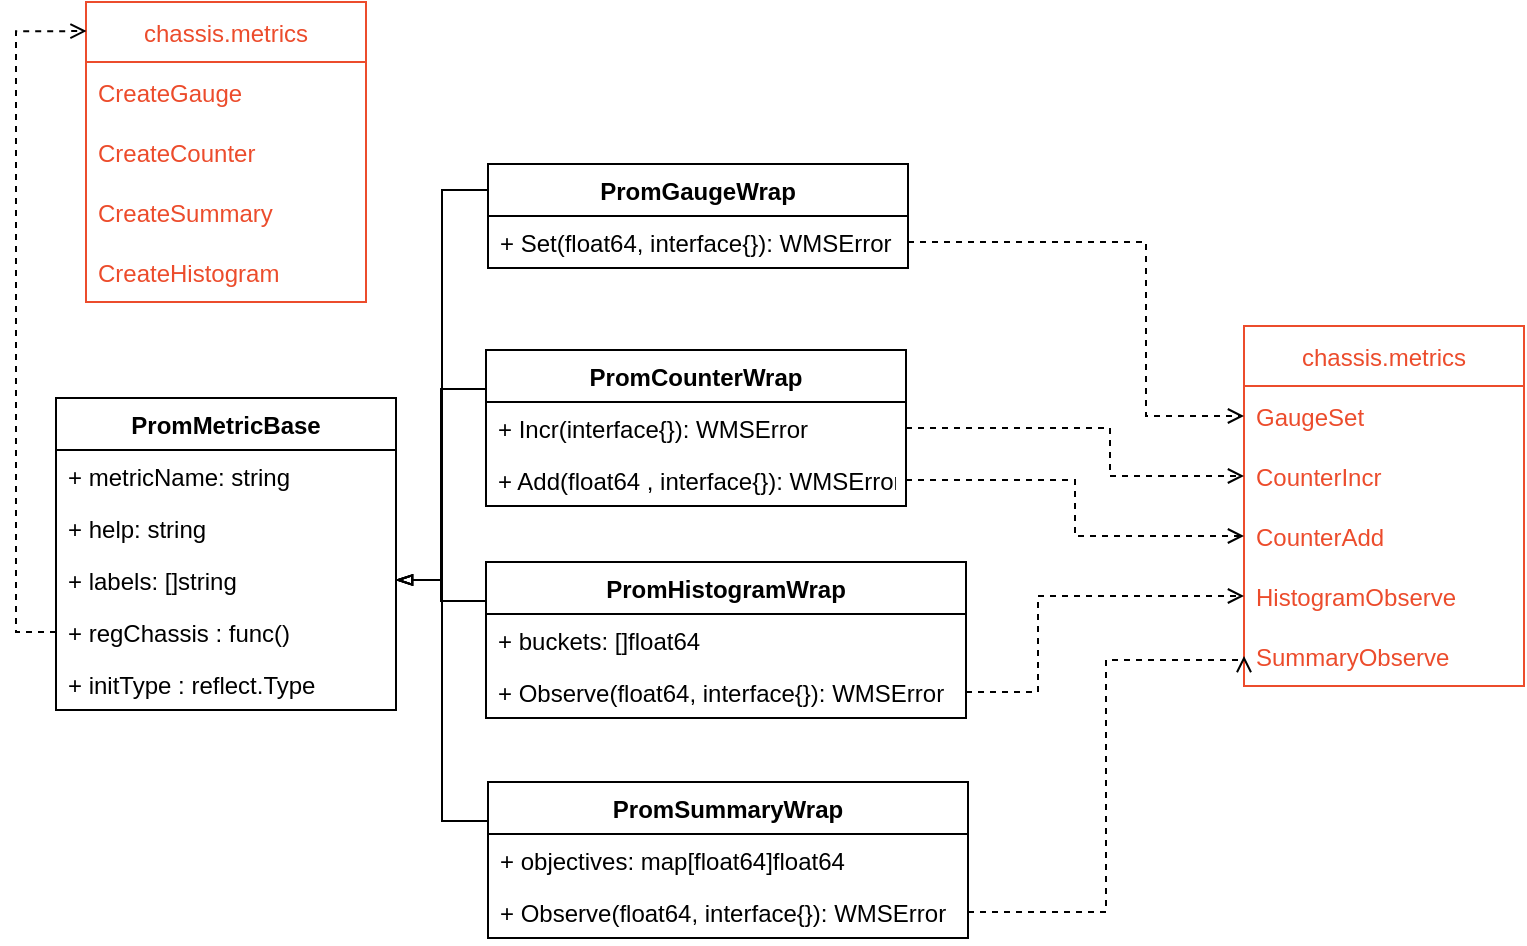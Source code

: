 <mxfile version="18.1.2" type="github">
  <diagram id="aCxIF_p1jTUdYNYcjFT6" name="Page-1">
    <mxGraphModel dx="1426" dy="794" grid="0" gridSize="10" guides="1" tooltips="1" connect="1" arrows="1" fold="1" page="1" pageScale="1" pageWidth="1169" pageHeight="827" math="0" shadow="0">
      <root>
        <mxCell id="0" />
        <mxCell id="1" parent="0" />
        <mxCell id="dJkj9ELoj1MnBdwX1dgS-9" value="PromMetricBase" style="swimlane;fontStyle=1;childLayout=stackLayout;horizontal=1;startSize=26;fillColor=none;horizontalStack=0;resizeParent=1;resizeParentMax=0;resizeLast=0;collapsible=1;marginBottom=0;strokeColor=default;" parent="1" vertex="1">
          <mxGeometry x="107" y="437" width="170" height="156" as="geometry" />
        </mxCell>
        <mxCell id="dJkj9ELoj1MnBdwX1dgS-10" value="+ metricName: string" style="text;strokeColor=none;fillColor=none;align=left;verticalAlign=top;spacingLeft=4;spacingRight=4;overflow=hidden;rotatable=0;points=[[0,0.5],[1,0.5]];portConstraint=eastwest;" parent="dJkj9ELoj1MnBdwX1dgS-9" vertex="1">
          <mxGeometry y="26" width="170" height="26" as="geometry" />
        </mxCell>
        <mxCell id="dJkj9ELoj1MnBdwX1dgS-11" value="+ help: string" style="text;strokeColor=none;fillColor=none;align=left;verticalAlign=top;spacingLeft=4;spacingRight=4;overflow=hidden;rotatable=0;points=[[0,0.5],[1,0.5]];portConstraint=eastwest;" parent="dJkj9ELoj1MnBdwX1dgS-9" vertex="1">
          <mxGeometry y="52" width="170" height="26" as="geometry" />
        </mxCell>
        <mxCell id="dJkj9ELoj1MnBdwX1dgS-12" value="+ labels: []string" style="text;strokeColor=none;fillColor=none;align=left;verticalAlign=top;spacingLeft=4;spacingRight=4;overflow=hidden;rotatable=0;points=[[0,0.5],[1,0.5]];portConstraint=eastwest;" parent="dJkj9ELoj1MnBdwX1dgS-9" vertex="1">
          <mxGeometry y="78" width="170" height="26" as="geometry" />
        </mxCell>
        <mxCell id="dJkj9ELoj1MnBdwX1dgS-13" value="+ regChassis : func()" style="text;strokeColor=none;fillColor=none;align=left;verticalAlign=top;spacingLeft=4;spacingRight=4;overflow=hidden;rotatable=0;points=[[0,0.5],[1,0.5]];portConstraint=eastwest;" parent="dJkj9ELoj1MnBdwX1dgS-9" vertex="1">
          <mxGeometry y="104" width="170" height="26" as="geometry" />
        </mxCell>
        <mxCell id="3jLxn3Cm7wwTds0YFtVA-1" value="+ initType : reflect.Type" style="text;strokeColor=none;fillColor=none;align=left;verticalAlign=top;spacingLeft=4;spacingRight=4;overflow=hidden;rotatable=0;points=[[0,0.5],[1,0.5]];portConstraint=eastwest;" parent="dJkj9ELoj1MnBdwX1dgS-9" vertex="1">
          <mxGeometry y="130" width="170" height="26" as="geometry" />
        </mxCell>
        <mxCell id="3jLxn3Cm7wwTds0YFtVA-7" style="edgeStyle=orthogonalEdgeStyle;rounded=0;orthogonalLoop=1;jettySize=auto;html=1;exitX=0;exitY=0.25;exitDx=0;exitDy=0;entryX=1;entryY=0.5;entryDx=0;entryDy=0;endArrow=blockThin;endFill=0;" parent="1" source="dJkj9ELoj1MnBdwX1dgS-14" target="dJkj9ELoj1MnBdwX1dgS-12" edge="1">
          <mxGeometry relative="1" as="geometry" />
        </mxCell>
        <mxCell id="dJkj9ELoj1MnBdwX1dgS-14" value="PromGaugeWrap" style="swimlane;fontStyle=1;align=center;verticalAlign=top;childLayout=stackLayout;horizontal=1;startSize=26;horizontalStack=0;resizeParent=1;resizeParentMax=0;resizeLast=0;collapsible=1;marginBottom=0;strokeColor=default;" parent="1" vertex="1">
          <mxGeometry x="323" y="320" width="210" height="52" as="geometry" />
        </mxCell>
        <mxCell id="dJkj9ELoj1MnBdwX1dgS-17" value="+ Set(float64, interface{}): WMSError" style="text;strokeColor=none;fillColor=none;align=left;verticalAlign=top;spacingLeft=4;spacingRight=4;overflow=hidden;rotatable=0;points=[[0,0.5],[1,0.5]];portConstraint=eastwest;" parent="dJkj9ELoj1MnBdwX1dgS-14" vertex="1">
          <mxGeometry y="26" width="210" height="26" as="geometry" />
        </mxCell>
        <mxCell id="3jLxn3Cm7wwTds0YFtVA-8" style="edgeStyle=orthogonalEdgeStyle;rounded=0;orthogonalLoop=1;jettySize=auto;html=1;exitX=0;exitY=0.25;exitDx=0;exitDy=0;entryX=1;entryY=0.5;entryDx=0;entryDy=0;endArrow=blockThin;endFill=0;" parent="1" source="dJkj9ELoj1MnBdwX1dgS-18" target="dJkj9ELoj1MnBdwX1dgS-12" edge="1">
          <mxGeometry relative="1" as="geometry" />
        </mxCell>
        <mxCell id="dJkj9ELoj1MnBdwX1dgS-18" value="PromCounterWrap" style="swimlane;fontStyle=1;align=center;verticalAlign=top;childLayout=stackLayout;horizontal=1;startSize=26;horizontalStack=0;resizeParent=1;resizeParentMax=0;resizeLast=0;collapsible=1;marginBottom=0;strokeColor=default;" parent="1" vertex="1">
          <mxGeometry x="322" y="413" width="210" height="78" as="geometry" />
        </mxCell>
        <mxCell id="dJkj9ELoj1MnBdwX1dgS-20" value="+ Incr(interface{}): WMSError" style="text;strokeColor=none;fillColor=none;align=left;verticalAlign=top;spacingLeft=4;spacingRight=4;overflow=hidden;rotatable=0;points=[[0,0.5],[1,0.5]];portConstraint=eastwest;" parent="dJkj9ELoj1MnBdwX1dgS-18" vertex="1">
          <mxGeometry y="26" width="210" height="26" as="geometry" />
        </mxCell>
        <mxCell id="dJkj9ELoj1MnBdwX1dgS-21" value="+ Add(float64 , interface{}): WMSError" style="text;strokeColor=none;fillColor=none;align=left;verticalAlign=top;spacingLeft=4;spacingRight=4;overflow=hidden;rotatable=0;points=[[0,0.5],[1,0.5]];portConstraint=eastwest;" parent="dJkj9ELoj1MnBdwX1dgS-18" vertex="1">
          <mxGeometry y="52" width="210" height="26" as="geometry" />
        </mxCell>
        <mxCell id="3jLxn3Cm7wwTds0YFtVA-10" style="edgeStyle=orthogonalEdgeStyle;rounded=0;orthogonalLoop=1;jettySize=auto;html=1;exitX=0;exitY=0.25;exitDx=0;exitDy=0;entryX=1;entryY=0.5;entryDx=0;entryDy=0;endArrow=blockThin;endFill=0;" parent="1" source="dJkj9ELoj1MnBdwX1dgS-22" target="dJkj9ELoj1MnBdwX1dgS-12" edge="1">
          <mxGeometry relative="1" as="geometry" />
        </mxCell>
        <mxCell id="dJkj9ELoj1MnBdwX1dgS-22" value="PromSummaryWrap" style="swimlane;fontStyle=1;align=center;verticalAlign=top;childLayout=stackLayout;horizontal=1;startSize=26;horizontalStack=0;resizeParent=1;resizeParentMax=0;resizeLast=0;collapsible=1;marginBottom=0;strokeColor=default;" parent="1" vertex="1">
          <mxGeometry x="323" y="629" width="240" height="78" as="geometry" />
        </mxCell>
        <mxCell id="dJkj9ELoj1MnBdwX1dgS-25" value="+ objectives: map[float64]float64" style="text;strokeColor=none;fillColor=none;align=left;verticalAlign=top;spacingLeft=4;spacingRight=4;overflow=hidden;rotatable=0;points=[[0,0.5],[1,0.5]];portConstraint=eastwest;" parent="dJkj9ELoj1MnBdwX1dgS-22" vertex="1">
          <mxGeometry y="26" width="240" height="26" as="geometry" />
        </mxCell>
        <mxCell id="dJkj9ELoj1MnBdwX1dgS-24" value="+ Observe(float64, interface{}): WMSError" style="text;strokeColor=none;fillColor=none;align=left;verticalAlign=top;spacingLeft=4;spacingRight=4;overflow=hidden;rotatable=0;points=[[0,0.5],[1,0.5]];portConstraint=eastwest;" parent="dJkj9ELoj1MnBdwX1dgS-22" vertex="1">
          <mxGeometry y="52" width="240" height="26" as="geometry" />
        </mxCell>
        <mxCell id="3jLxn3Cm7wwTds0YFtVA-9" style="edgeStyle=orthogonalEdgeStyle;rounded=0;orthogonalLoop=1;jettySize=auto;html=1;exitX=0;exitY=0.25;exitDx=0;exitDy=0;entryX=1;entryY=0.5;entryDx=0;entryDy=0;endArrow=blockThin;endFill=0;" parent="1" source="dJkj9ELoj1MnBdwX1dgS-26" target="dJkj9ELoj1MnBdwX1dgS-12" edge="1">
          <mxGeometry relative="1" as="geometry" />
        </mxCell>
        <mxCell id="dJkj9ELoj1MnBdwX1dgS-26" value="PromHistogramWrap" style="swimlane;fontStyle=1;align=center;verticalAlign=top;childLayout=stackLayout;horizontal=1;startSize=26;horizontalStack=0;resizeParent=1;resizeParentMax=0;resizeLast=0;collapsible=1;marginBottom=0;strokeColor=default;" parent="1" vertex="1">
          <mxGeometry x="322" y="519" width="240" height="78" as="geometry" />
        </mxCell>
        <mxCell id="dJkj9ELoj1MnBdwX1dgS-27" value="+ buckets: []float64" style="text;strokeColor=none;fillColor=none;align=left;verticalAlign=top;spacingLeft=4;spacingRight=4;overflow=hidden;rotatable=0;points=[[0,0.5],[1,0.5]];portConstraint=eastwest;" parent="dJkj9ELoj1MnBdwX1dgS-26" vertex="1">
          <mxGeometry y="26" width="240" height="26" as="geometry" />
        </mxCell>
        <mxCell id="dJkj9ELoj1MnBdwX1dgS-28" value="+ Observe(float64, interface{}): WMSError" style="text;strokeColor=none;fillColor=none;align=left;verticalAlign=top;spacingLeft=4;spacingRight=4;overflow=hidden;rotatable=0;points=[[0,0.5],[1,0.5]];portConstraint=eastwest;" parent="dJkj9ELoj1MnBdwX1dgS-26" vertex="1">
          <mxGeometry y="52" width="240" height="26" as="geometry" />
        </mxCell>
        <mxCell id="3jLxn3Cm7wwTds0YFtVA-11" value="chassis.metrics" style="swimlane;fontStyle=0;childLayout=stackLayout;horizontal=1;startSize=30;horizontalStack=0;resizeParent=1;resizeParentMax=0;resizeLast=0;collapsible=1;marginBottom=0;strokeColor=#EC4C2C;fontColor=#EC4C2C;" parent="1" vertex="1">
          <mxGeometry x="701" y="401" width="140" height="180" as="geometry" />
        </mxCell>
        <mxCell id="3jLxn3Cm7wwTds0YFtVA-12" value="GaugeSet" style="text;strokeColor=none;fillColor=none;align=left;verticalAlign=middle;spacingLeft=4;spacingRight=4;overflow=hidden;points=[[0,0.5],[1,0.5]];portConstraint=eastwest;rotatable=0;fontColor=#EC4C2C;" parent="3jLxn3Cm7wwTds0YFtVA-11" vertex="1">
          <mxGeometry y="30" width="140" height="30" as="geometry" />
        </mxCell>
        <mxCell id="3jLxn3Cm7wwTds0YFtVA-13" value="CounterIncr" style="text;strokeColor=none;fillColor=none;align=left;verticalAlign=middle;spacingLeft=4;spacingRight=4;overflow=hidden;points=[[0,0.5],[1,0.5]];portConstraint=eastwest;rotatable=0;fontColor=#EC4C2C;" parent="3jLxn3Cm7wwTds0YFtVA-11" vertex="1">
          <mxGeometry y="60" width="140" height="30" as="geometry" />
        </mxCell>
        <mxCell id="3jLxn3Cm7wwTds0YFtVA-14" value="CounterAdd" style="text;strokeColor=none;fillColor=none;align=left;verticalAlign=middle;spacingLeft=4;spacingRight=4;overflow=hidden;points=[[0,0.5],[1,0.5]];portConstraint=eastwest;rotatable=0;fontColor=#EC4C2C;" parent="3jLxn3Cm7wwTds0YFtVA-11" vertex="1">
          <mxGeometry y="90" width="140" height="30" as="geometry" />
        </mxCell>
        <mxCell id="3jLxn3Cm7wwTds0YFtVA-16" value="HistogramObserve" style="text;strokeColor=none;fillColor=none;align=left;verticalAlign=middle;spacingLeft=4;spacingRight=4;overflow=hidden;points=[[0,0.5],[1,0.5]];portConstraint=eastwest;rotatable=0;fontColor=#EC4C2C;" parent="3jLxn3Cm7wwTds0YFtVA-11" vertex="1">
          <mxGeometry y="120" width="140" height="30" as="geometry" />
        </mxCell>
        <mxCell id="3jLxn3Cm7wwTds0YFtVA-29" value="SummaryObserve" style="text;strokeColor=none;fillColor=none;align=left;verticalAlign=middle;spacingLeft=4;spacingRight=4;overflow=hidden;points=[[0,0.5],[1,0.5]];portConstraint=eastwest;rotatable=0;fontColor=#EC4C2C;" parent="3jLxn3Cm7wwTds0YFtVA-11" vertex="1">
          <mxGeometry y="150" width="140" height="30" as="geometry" />
        </mxCell>
        <mxCell id="3jLxn3Cm7wwTds0YFtVA-17" value="chassis.metrics" style="swimlane;fontStyle=0;childLayout=stackLayout;horizontal=1;startSize=30;horizontalStack=0;resizeParent=1;resizeParentMax=0;resizeLast=0;collapsible=1;marginBottom=0;strokeColor=#EC4C2C;fontColor=#EC4C2C;" parent="1" vertex="1">
          <mxGeometry x="122" y="239" width="140" height="150" as="geometry" />
        </mxCell>
        <mxCell id="3jLxn3Cm7wwTds0YFtVA-18" value="CreateGauge" style="text;strokeColor=none;fillColor=none;align=left;verticalAlign=middle;spacingLeft=4;spacingRight=4;overflow=hidden;points=[[0,0.5],[1,0.5]];portConstraint=eastwest;rotatable=0;fontColor=#EC4C2C;" parent="3jLxn3Cm7wwTds0YFtVA-17" vertex="1">
          <mxGeometry y="30" width="140" height="30" as="geometry" />
        </mxCell>
        <mxCell id="3jLxn3Cm7wwTds0YFtVA-19" value="CreateCounter" style="text;strokeColor=none;fillColor=none;align=left;verticalAlign=middle;spacingLeft=4;spacingRight=4;overflow=hidden;points=[[0,0.5],[1,0.5]];portConstraint=eastwest;rotatable=0;fontColor=#EC4C2C;" parent="3jLxn3Cm7wwTds0YFtVA-17" vertex="1">
          <mxGeometry y="60" width="140" height="30" as="geometry" />
        </mxCell>
        <mxCell id="3jLxn3Cm7wwTds0YFtVA-20" value="CreateSummary" style="text;strokeColor=none;fillColor=none;align=left;verticalAlign=middle;spacingLeft=4;spacingRight=4;overflow=hidden;points=[[0,0.5],[1,0.5]];portConstraint=eastwest;rotatable=0;fontColor=#EC4C2C;" parent="3jLxn3Cm7wwTds0YFtVA-17" vertex="1">
          <mxGeometry y="90" width="140" height="30" as="geometry" />
        </mxCell>
        <mxCell id="3jLxn3Cm7wwTds0YFtVA-21" value="CreateHistogram" style="text;strokeColor=none;fillColor=none;align=left;verticalAlign=middle;spacingLeft=4;spacingRight=4;overflow=hidden;points=[[0,0.5],[1,0.5]];portConstraint=eastwest;rotatable=0;fontColor=#EC4C2C;" parent="3jLxn3Cm7wwTds0YFtVA-17" vertex="1">
          <mxGeometry y="120" width="140" height="30" as="geometry" />
        </mxCell>
        <mxCell id="3jLxn3Cm7wwTds0YFtVA-23" style="edgeStyle=orthogonalEdgeStyle;rounded=0;orthogonalLoop=1;jettySize=auto;html=1;exitX=0;exitY=0.5;exitDx=0;exitDy=0;entryX=0.002;entryY=0.097;entryDx=0;entryDy=0;entryPerimeter=0;endArrow=open;endFill=0;dashed=1;" parent="1" source="dJkj9ELoj1MnBdwX1dgS-13" target="3jLxn3Cm7wwTds0YFtVA-17" edge="1">
          <mxGeometry relative="1" as="geometry" />
        </mxCell>
        <mxCell id="3jLxn3Cm7wwTds0YFtVA-24" style="edgeStyle=orthogonalEdgeStyle;rounded=0;orthogonalLoop=1;jettySize=auto;html=1;exitX=1;exitY=0.5;exitDx=0;exitDy=0;entryX=0;entryY=0.5;entryDx=0;entryDy=0;dashed=1;endArrow=open;endFill=0;" parent="1" source="dJkj9ELoj1MnBdwX1dgS-17" target="3jLxn3Cm7wwTds0YFtVA-12" edge="1">
          <mxGeometry relative="1" as="geometry">
            <Array as="points">
              <mxPoint x="652" y="359" />
              <mxPoint x="652" y="446" />
            </Array>
          </mxGeometry>
        </mxCell>
        <mxCell id="3jLxn3Cm7wwTds0YFtVA-26" style="edgeStyle=orthogonalEdgeStyle;rounded=0;orthogonalLoop=1;jettySize=auto;html=1;exitX=1;exitY=0.5;exitDx=0;exitDy=0;dashed=1;endArrow=open;endFill=0;" parent="1" source="dJkj9ELoj1MnBdwX1dgS-20" target="3jLxn3Cm7wwTds0YFtVA-13" edge="1">
          <mxGeometry relative="1" as="geometry">
            <Array as="points">
              <mxPoint x="634" y="452" />
              <mxPoint x="634" y="476" />
            </Array>
          </mxGeometry>
        </mxCell>
        <mxCell id="3jLxn3Cm7wwTds0YFtVA-27" style="edgeStyle=orthogonalEdgeStyle;rounded=0;orthogonalLoop=1;jettySize=auto;html=1;exitX=1;exitY=0.5;exitDx=0;exitDy=0;dashed=1;endArrow=open;endFill=0;" parent="1" source="dJkj9ELoj1MnBdwX1dgS-21" target="3jLxn3Cm7wwTds0YFtVA-14" edge="1">
          <mxGeometry relative="1" as="geometry" />
        </mxCell>
        <mxCell id="3jLxn3Cm7wwTds0YFtVA-30" style="edgeStyle=orthogonalEdgeStyle;rounded=0;orthogonalLoop=1;jettySize=auto;html=1;exitX=1;exitY=0.5;exitDx=0;exitDy=0;entryX=0;entryY=0.5;entryDx=0;entryDy=0;dashed=1;endArrow=open;endFill=0;" parent="1" source="dJkj9ELoj1MnBdwX1dgS-28" target="3jLxn3Cm7wwTds0YFtVA-16" edge="1">
          <mxGeometry relative="1" as="geometry">
            <Array as="points">
              <mxPoint x="598" y="584" />
              <mxPoint x="598" y="536" />
            </Array>
          </mxGeometry>
        </mxCell>
        <mxCell id="3jLxn3Cm7wwTds0YFtVA-31" style="edgeStyle=orthogonalEdgeStyle;rounded=0;orthogonalLoop=1;jettySize=auto;html=1;exitX=1;exitY=0.5;exitDx=0;exitDy=0;entryX=0;entryY=0.5;entryDx=0;entryDy=0;dashed=1;endArrow=open;endFill=0;" parent="1" source="dJkj9ELoj1MnBdwX1dgS-24" target="3jLxn3Cm7wwTds0YFtVA-29" edge="1">
          <mxGeometry relative="1" as="geometry">
            <Array as="points">
              <mxPoint x="632" y="694" />
              <mxPoint x="632" y="568" />
              <mxPoint x="701" y="568" />
            </Array>
          </mxGeometry>
        </mxCell>
      </root>
    </mxGraphModel>
  </diagram>
</mxfile>
